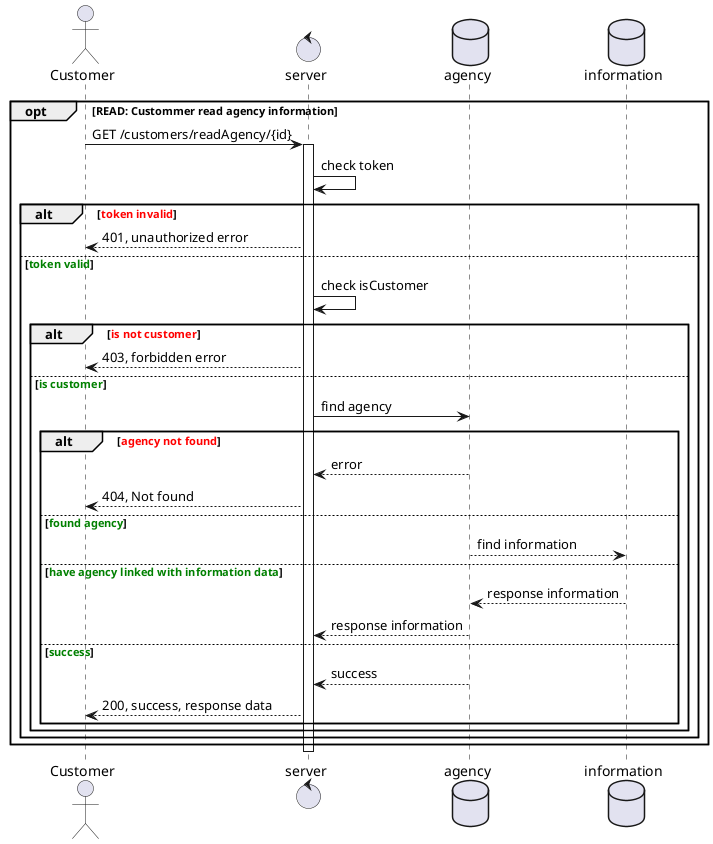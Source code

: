 @startuml read agency information customer sequence

actor Customer 
control server
database agency
database information

opt READ: Custommer read agency information
  Customer -> server: GET /customers/readAgency/{id}
  activate server
  server -> server: check token
  alt <font color=red>token invalid</font>
    server --> Customer: 401, unauthorized error
  else <font color=green>token valid</font>
    server -> server: check isCustomer
    alt <font color=red>is not customer</font>
      server --> Customer: 403, forbidden error
    else <font color=green>is customer</font>
      server -> agency: find agency
      alt <font color=red>agency not found</font>
        agency --> server: error
        server --> Customer: 404, Not found
      else <font color=green>found agency</font>
        agency --> information: find information
      else <font color=green>have agency linked with information data</font>
          information --> agency: response information
          agency --> server: response information
      else <font color=green>success</font>
          agency --> server: success
          server --> Customer: 200, success, response data
        end
      end
    end
  end
    deactivate server


@enduml